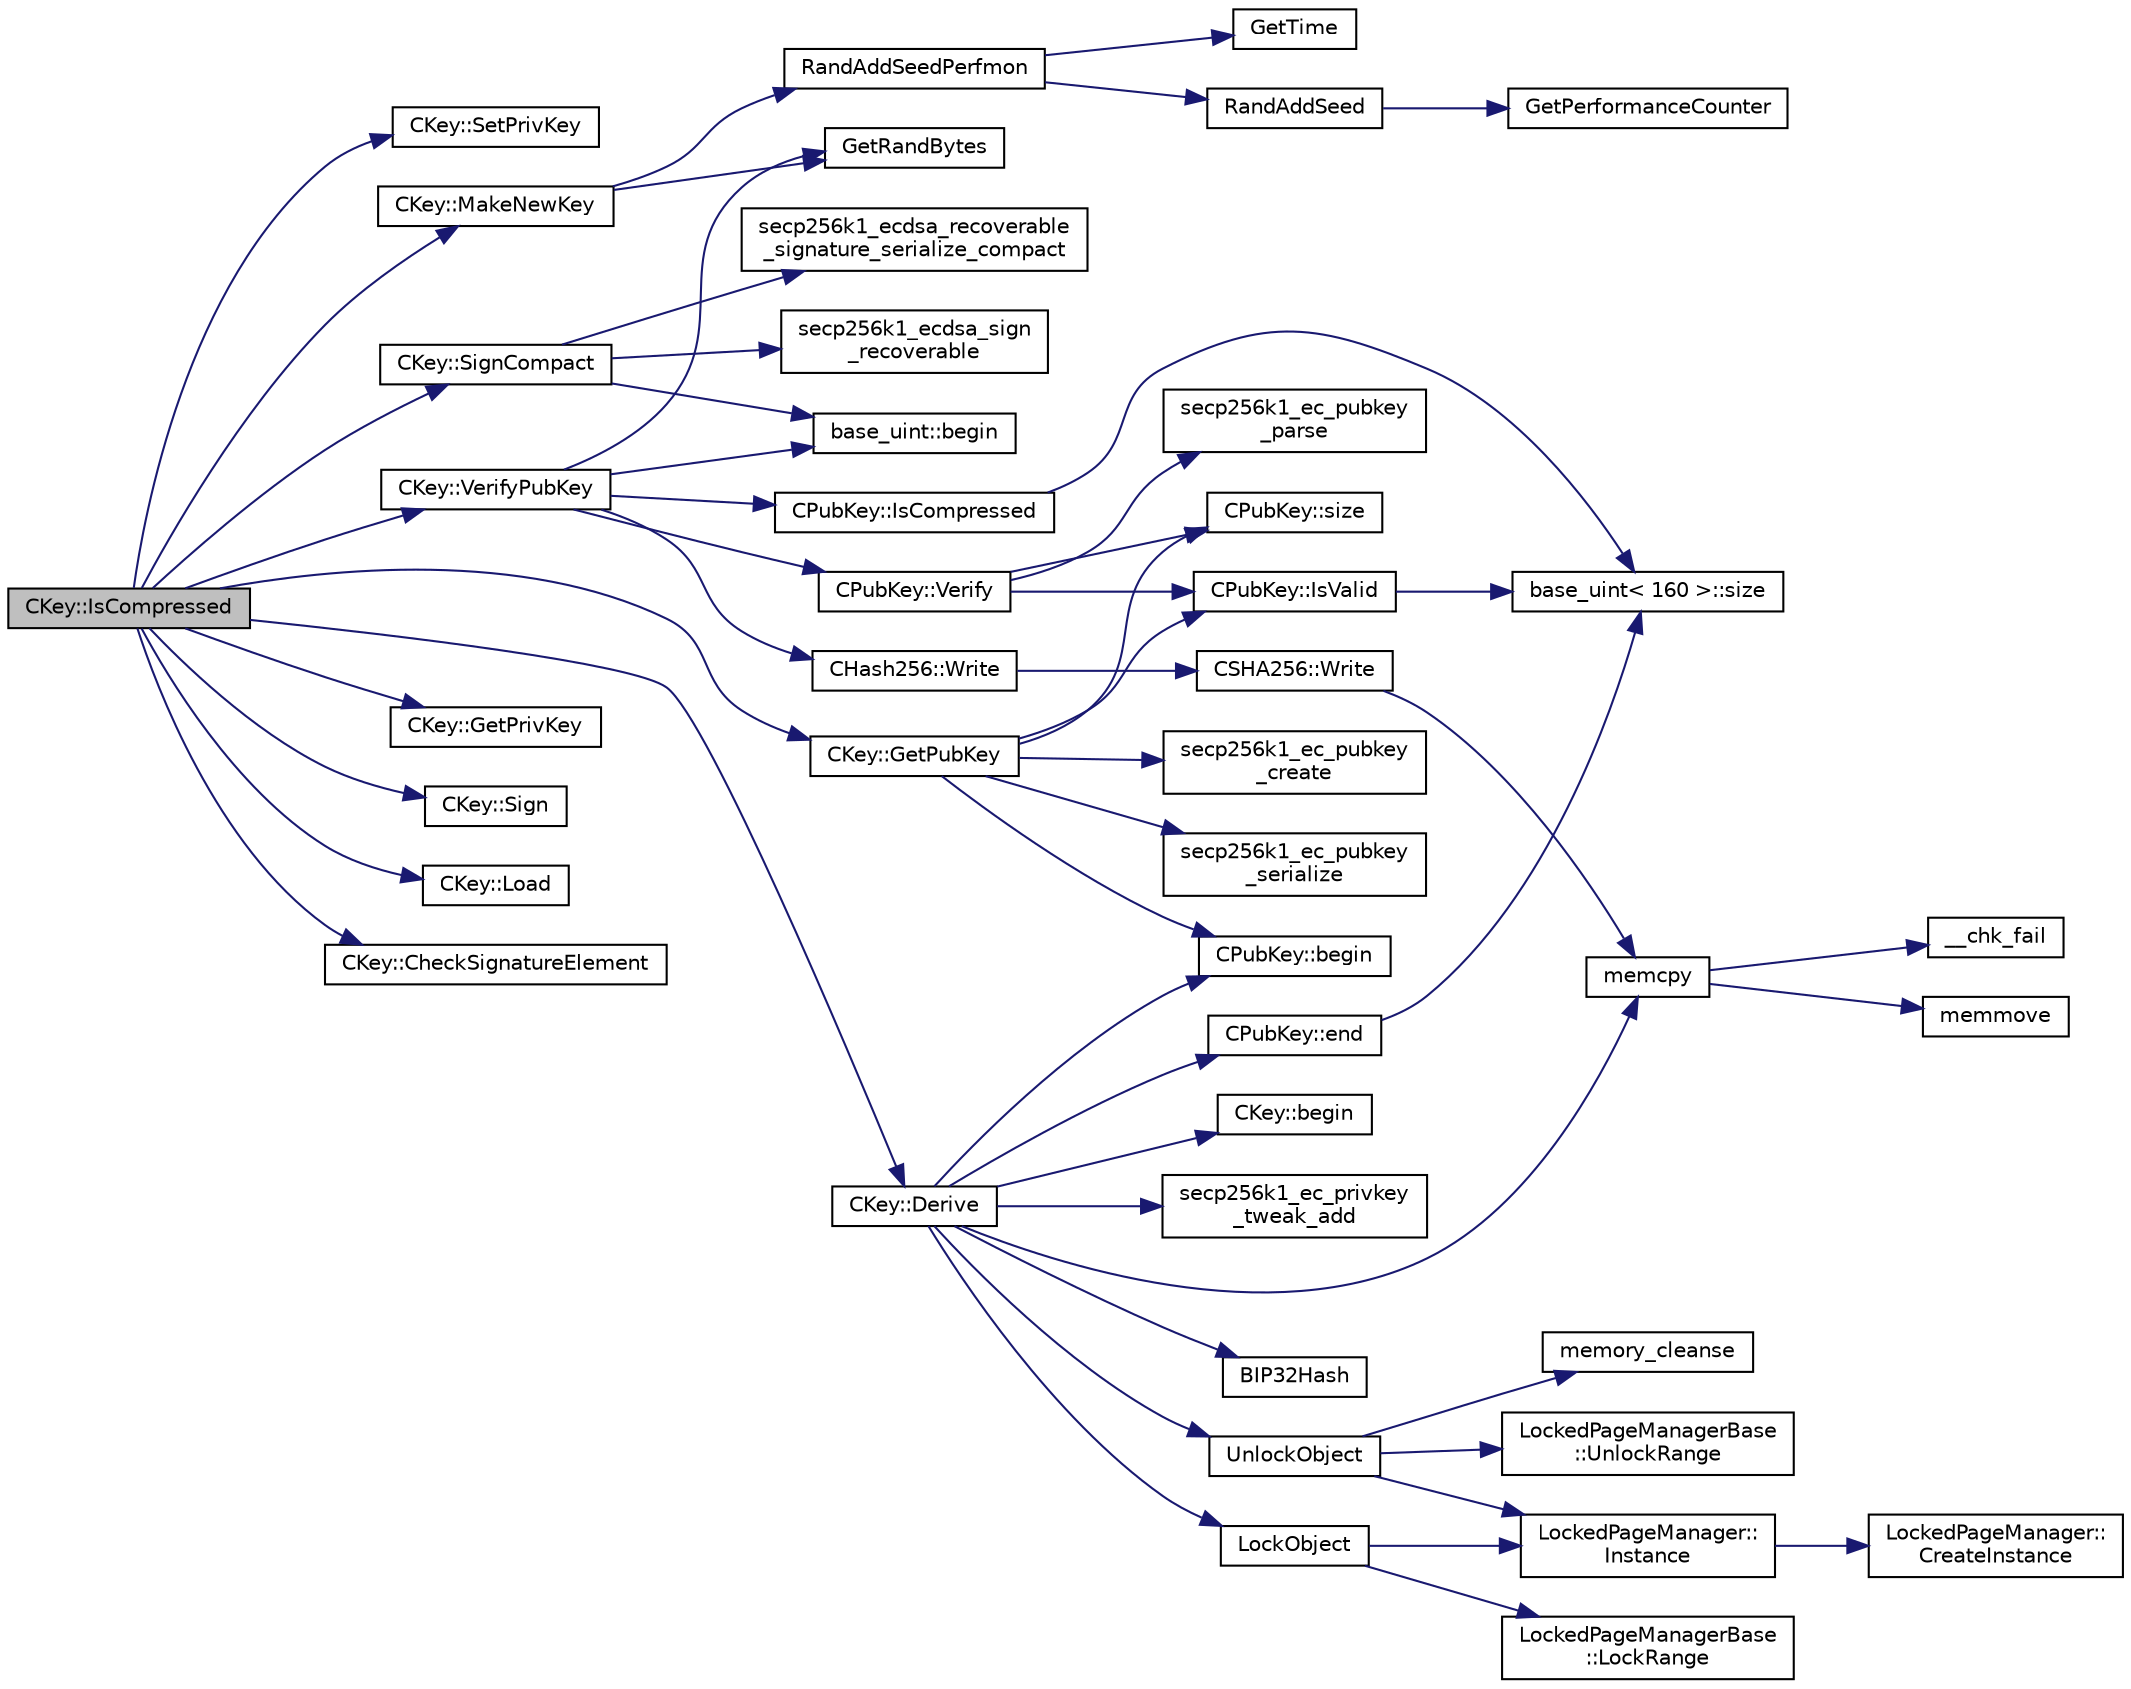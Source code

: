 digraph "CKey::IsCompressed"
{
  edge [fontname="Helvetica",fontsize="10",labelfontname="Helvetica",labelfontsize="10"];
  node [fontname="Helvetica",fontsize="10",shape=record];
  rankdir="LR";
  Node205 [label="CKey::IsCompressed",height=0.2,width=0.4,color="black", fillcolor="grey75", style="filled", fontcolor="black"];
  Node205 -> Node206 [color="midnightblue",fontsize="10",style="solid",fontname="Helvetica"];
  Node206 [label="CKey::SetPrivKey",height=0.2,width=0.4,color="black", fillcolor="white", style="filled",URL="$d2/d63/class_c_key.html#aa62c082c9037565fce02b457cc335e7b"];
  Node205 -> Node207 [color="midnightblue",fontsize="10",style="solid",fontname="Helvetica"];
  Node207 [label="CKey::MakeNewKey",height=0.2,width=0.4,color="black", fillcolor="white", style="filled",URL="$d2/d63/class_c_key.html#a9d12ed9d297e4286250fd7ea6b59e1a5"];
  Node207 -> Node208 [color="midnightblue",fontsize="10",style="solid",fontname="Helvetica"];
  Node208 [label="RandAddSeedPerfmon",height=0.2,width=0.4,color="black", fillcolor="white", style="filled",URL="$df/d2d/util_8cpp.html#a786af12a87491f8dc24351d93b9833b6"];
  Node208 -> Node209 [color="midnightblue",fontsize="10",style="solid",fontname="Helvetica"];
  Node209 [label="RandAddSeed",height=0.2,width=0.4,color="black", fillcolor="white", style="filled",URL="$df/d2d/util_8cpp.html#ab699fbdf803610a4e2060fd87787f7e0"];
  Node209 -> Node210 [color="midnightblue",fontsize="10",style="solid",fontname="Helvetica"];
  Node210 [label="GetPerformanceCounter",height=0.2,width=0.4,color="black", fillcolor="white", style="filled",URL="$d8/d3c/util_8h.html#acd4d9988b9bb3f31fddf72a34b2bc37f"];
  Node208 -> Node211 [color="midnightblue",fontsize="10",style="solid",fontname="Helvetica"];
  Node211 [label="GetTime",height=0.2,width=0.4,color="black", fillcolor="white", style="filled",URL="$df/d2d/util_8cpp.html#a46fac5fba8ba905b5f9acb364f5d8c6f"];
  Node207 -> Node212 [color="midnightblue",fontsize="10",style="solid",fontname="Helvetica"];
  Node212 [label="GetRandBytes",height=0.2,width=0.4,color="black", fillcolor="white", style="filled",URL="$df/d2d/util_8cpp.html#acf52c2aa8213c7b15e26594a2264ed8a"];
  Node205 -> Node213 [color="midnightblue",fontsize="10",style="solid",fontname="Helvetica"];
  Node213 [label="CKey::GetPrivKey",height=0.2,width=0.4,color="black", fillcolor="white", style="filled",URL="$d2/d63/class_c_key.html#a91b6ecf71cc16e0b05ce79ec9276e729"];
  Node205 -> Node214 [color="midnightblue",fontsize="10",style="solid",fontname="Helvetica"];
  Node214 [label="CKey::GetPubKey",height=0.2,width=0.4,color="black", fillcolor="white", style="filled",URL="$d2/d63/class_c_key.html#aa1085c59603a62db6ec776300f250337"];
  Node214 -> Node215 [color="midnightblue",fontsize="10",style="solid",fontname="Helvetica"];
  Node215 [label="secp256k1_ec_pubkey\l_create",height=0.2,width=0.4,color="black", fillcolor="white", style="filled",URL="$d7/dd3/secp256k1_8h.html#a7438071aa8a6dc4697abe4f4659f2161",tooltip="Compute the public key for a secret key. "];
  Node214 -> Node216 [color="midnightblue",fontsize="10",style="solid",fontname="Helvetica"];
  Node216 [label="secp256k1_ec_pubkey\l_serialize",height=0.2,width=0.4,color="black", fillcolor="white", style="filled",URL="$d7/dd3/secp256k1_8h.html#a34977bf00322e510e881160c421836d7",tooltip="Serialize a pubkey object into a serialized byte sequence. "];
  Node214 -> Node217 [color="midnightblue",fontsize="10",style="solid",fontname="Helvetica"];
  Node217 [label="CPubKey::begin",height=0.2,width=0.4,color="black", fillcolor="white", style="filled",URL="$da/d4e/class_c_pub_key.html#a859ab9909d68092d6d4fc739237ab358"];
  Node214 -> Node218 [color="midnightblue",fontsize="10",style="solid",fontname="Helvetica"];
  Node218 [label="CPubKey::size",height=0.2,width=0.4,color="black", fillcolor="white", style="filled",URL="$da/d4e/class_c_pub_key.html#a6bb28fcf0a5f799c69f5b7269363b309"];
  Node214 -> Node219 [color="midnightblue",fontsize="10",style="solid",fontname="Helvetica"];
  Node219 [label="CPubKey::IsValid",height=0.2,width=0.4,color="black", fillcolor="white", style="filled",URL="$da/d4e/class_c_pub_key.html#a4fa94293cf8577fd039b9a133f6c7f30"];
  Node219 -> Node220 [color="midnightblue",fontsize="10",style="solid",fontname="Helvetica"];
  Node220 [label="base_uint\< 160 \>::size",height=0.2,width=0.4,color="black", fillcolor="white", style="filled",URL="$da/df7/classbase__uint.html#a1f49b034e686269601ea89b0319b8004"];
  Node205 -> Node221 [color="midnightblue",fontsize="10",style="solid",fontname="Helvetica"];
  Node221 [label="CKey::Sign",height=0.2,width=0.4,color="black", fillcolor="white", style="filled",URL="$d2/d63/class_c_key.html#aa9b184a4a71d3e1a40aab360cf68e86c",tooltip="Create a DER-serialized signature. "];
  Node205 -> Node222 [color="midnightblue",fontsize="10",style="solid",fontname="Helvetica"];
  Node222 [label="CKey::SignCompact",height=0.2,width=0.4,color="black", fillcolor="white", style="filled",URL="$d2/d63/class_c_key.html#afe77d80889aa68e92e6882e75424cfb8"];
  Node222 -> Node223 [color="midnightblue",fontsize="10",style="solid",fontname="Helvetica"];
  Node223 [label="secp256k1_ecdsa_sign\l_recoverable",height=0.2,width=0.4,color="black", fillcolor="white", style="filled",URL="$d9/d84/secp256k1__recovery_8h.html#a1b1f4423a232f681e90e5f9d28f3d148",tooltip="Create a recoverable ECDSA signature. "];
  Node222 -> Node224 [color="midnightblue",fontsize="10",style="solid",fontname="Helvetica"];
  Node224 [label="base_uint::begin",height=0.2,width=0.4,color="black", fillcolor="white", style="filled",URL="$da/df7/classbase__uint.html#aaa32054bf4e8fbb31d54a75f6065174d"];
  Node222 -> Node225 [color="midnightblue",fontsize="10",style="solid",fontname="Helvetica"];
  Node225 [label="secp256k1_ecdsa_recoverable\l_signature_serialize_compact",height=0.2,width=0.4,color="black", fillcolor="white", style="filled",URL="$d9/d84/secp256k1__recovery_8h.html#a12f08c89ceb61949c6a4ec6eb2511185",tooltip="Serialize an ECDSA signature in compact format (64 bytes + recovery id). "];
  Node205 -> Node226 [color="midnightblue",fontsize="10",style="solid",fontname="Helvetica"];
  Node226 [label="CKey::Derive",height=0.2,width=0.4,color="black", fillcolor="white", style="filled",URL="$d2/d63/class_c_key.html#a5166e6f49c17c3ad47ac0fa89305307b"];
  Node226 -> Node227 [color="midnightblue",fontsize="10",style="solid",fontname="Helvetica"];
  Node227 [label="LockObject",height=0.2,width=0.4,color="black", fillcolor="white", style="filled",URL="$da/dfb/allocators_8h.html#ab73cc3988a03bed966c0c2bb191a8d2a"];
  Node227 -> Node228 [color="midnightblue",fontsize="10",style="solid",fontname="Helvetica"];
  Node228 [label="LockedPageManager::\lInstance",height=0.2,width=0.4,color="black", fillcolor="white", style="filled",URL="$da/d1c/class_locked_page_manager.html#ac9b1d42d240dba4714a35fff970b6dde"];
  Node228 -> Node229 [color="midnightblue",fontsize="10",style="solid",fontname="Helvetica"];
  Node229 [label="LockedPageManager::\lCreateInstance",height=0.2,width=0.4,color="black", fillcolor="white", style="filled",URL="$da/d1c/class_locked_page_manager.html#a3933ba60669b1c1b0ef03222637257e7"];
  Node227 -> Node230 [color="midnightblue",fontsize="10",style="solid",fontname="Helvetica"];
  Node230 [label="LockedPageManagerBase\l::LockRange",height=0.2,width=0.4,color="black", fillcolor="white", style="filled",URL="$df/d71/class_locked_page_manager_base.html#ae24ac08899505b892d451404133fa494"];
  Node226 -> Node217 [color="midnightblue",fontsize="10",style="solid",fontname="Helvetica"];
  Node226 -> Node231 [color="midnightblue",fontsize="10",style="solid",fontname="Helvetica"];
  Node231 [label="CPubKey::end",height=0.2,width=0.4,color="black", fillcolor="white", style="filled",URL="$da/d4e/class_c_pub_key.html#a1d6fb1ec2b45fb229f549215d6a23dbc"];
  Node231 -> Node220 [color="midnightblue",fontsize="10",style="solid",fontname="Helvetica"];
  Node226 -> Node232 [color="midnightblue",fontsize="10",style="solid",fontname="Helvetica"];
  Node232 [label="BIP32Hash",height=0.2,width=0.4,color="black", fillcolor="white", style="filled",URL="$da/de5/hash_8cpp.html#af81a4d88d7eaba27c63313aec22b01a4"];
  Node226 -> Node233 [color="midnightblue",fontsize="10",style="solid",fontname="Helvetica"];
  Node233 [label="memcpy",height=0.2,width=0.4,color="black", fillcolor="white", style="filled",URL="$d5/d9f/glibc__compat_8cpp.html#a0f46826ab0466591e136db24394923cf"];
  Node233 -> Node234 [color="midnightblue",fontsize="10",style="solid",fontname="Helvetica"];
  Node234 [label="memmove",height=0.2,width=0.4,color="black", fillcolor="white", style="filled",URL="$d5/d9f/glibc__compat_8cpp.html#a9778d49e9029dd75bc53ecbbf9f5e9a1"];
  Node233 -> Node235 [color="midnightblue",fontsize="10",style="solid",fontname="Helvetica"];
  Node235 [label="__chk_fail",height=0.2,width=0.4,color="black", fillcolor="white", style="filled",URL="$d5/d9f/glibc__compat_8cpp.html#a424ac71631da5ada2976630ff67051d1"];
  Node226 -> Node236 [color="midnightblue",fontsize="10",style="solid",fontname="Helvetica"];
  Node236 [label="CKey::begin",height=0.2,width=0.4,color="black", fillcolor="white", style="filled",URL="$d2/d63/class_c_key.html#ab8dee0ad9d933304a22284ee40040847"];
  Node226 -> Node237 [color="midnightblue",fontsize="10",style="solid",fontname="Helvetica"];
  Node237 [label="secp256k1_ec_privkey\l_tweak_add",height=0.2,width=0.4,color="black", fillcolor="white", style="filled",URL="$d7/dd3/secp256k1_8h.html#a0f9125cd8c970342ec5118f7bfacc0c5",tooltip="Tweak a private key by adding tweak to it. "];
  Node226 -> Node238 [color="midnightblue",fontsize="10",style="solid",fontname="Helvetica"];
  Node238 [label="UnlockObject",height=0.2,width=0.4,color="black", fillcolor="white", style="filled",URL="$da/dfb/allocators_8h.html#a49577b8da0ecffd2fbc222896283004c"];
  Node238 -> Node239 [color="midnightblue",fontsize="10",style="solid",fontname="Helvetica"];
  Node239 [label="memory_cleanse",height=0.2,width=0.4,color="black", fillcolor="white", style="filled",URL="$da/d37/cleanse_8cpp.html#a5a4afb85dd16ecc1f6019c782db78663"];
  Node238 -> Node228 [color="midnightblue",fontsize="10",style="solid",fontname="Helvetica"];
  Node238 -> Node240 [color="midnightblue",fontsize="10",style="solid",fontname="Helvetica"];
  Node240 [label="LockedPageManagerBase\l::UnlockRange",height=0.2,width=0.4,color="black", fillcolor="white", style="filled",URL="$df/d71/class_locked_page_manager_base.html#a34bcf7b9120295ed178fe9545ed229af"];
  Node205 -> Node241 [color="midnightblue",fontsize="10",style="solid",fontname="Helvetica"];
  Node241 [label="CKey::VerifyPubKey",height=0.2,width=0.4,color="black", fillcolor="white", style="filled",URL="$d2/d63/class_c_key.html#ac53425b8d0f89067bce781c485101b20",tooltip="Verify thoroughly whether a private key and a public key match. "];
  Node241 -> Node242 [color="midnightblue",fontsize="10",style="solid",fontname="Helvetica"];
  Node242 [label="CPubKey::IsCompressed",height=0.2,width=0.4,color="black", fillcolor="white", style="filled",URL="$da/d4e/class_c_pub_key.html#a25f8b70340ad20ddab0f80ec4cee9396"];
  Node242 -> Node220 [color="midnightblue",fontsize="10",style="solid",fontname="Helvetica"];
  Node241 -> Node212 [color="midnightblue",fontsize="10",style="solid",fontname="Helvetica"];
  Node241 -> Node243 [color="midnightblue",fontsize="10",style="solid",fontname="Helvetica"];
  Node243 [label="CHash256::Write",height=0.2,width=0.4,color="black", fillcolor="white", style="filled",URL="$d4/dec/class_c_hash256.html#a9cc25033c6435cb28e2e8e377c949a7a"];
  Node243 -> Node244 [color="midnightblue",fontsize="10",style="solid",fontname="Helvetica"];
  Node244 [label="CSHA256::Write",height=0.2,width=0.4,color="black", fillcolor="white", style="filled",URL="$d7/d2e/class_c_s_h_a256.html#a9d7de520a562655da85349372820c883"];
  Node244 -> Node233 [color="midnightblue",fontsize="10",style="solid",fontname="Helvetica"];
  Node241 -> Node224 [color="midnightblue",fontsize="10",style="solid",fontname="Helvetica"];
  Node241 -> Node245 [color="midnightblue",fontsize="10",style="solid",fontname="Helvetica"];
  Node245 [label="CPubKey::Verify",height=0.2,width=0.4,color="black", fillcolor="white", style="filled",URL="$da/d4e/class_c_pub_key.html#a5b3fef213b227394ca9d0a1e3baa957e"];
  Node245 -> Node219 [color="midnightblue",fontsize="10",style="solid",fontname="Helvetica"];
  Node245 -> Node246 [color="midnightblue",fontsize="10",style="solid",fontname="Helvetica"];
  Node246 [label="secp256k1_ec_pubkey\l_parse",height=0.2,width=0.4,color="black", fillcolor="white", style="filled",URL="$d7/dd3/secp256k1_8h.html#a4e5dc8952c9a7e791376505ef2023ca1",tooltip="Parse a variable-length public key into the pubkey object. "];
  Node245 -> Node218 [color="midnightblue",fontsize="10",style="solid",fontname="Helvetica"];
  Node205 -> Node247 [color="midnightblue",fontsize="10",style="solid",fontname="Helvetica"];
  Node247 [label="CKey::Load",height=0.2,width=0.4,color="black", fillcolor="white", style="filled",URL="$d2/d63/class_c_key.html#a141751588f8bfe5f1b6fc27f4e64b63f"];
  Node205 -> Node248 [color="midnightblue",fontsize="10",style="solid",fontname="Helvetica"];
  Node248 [label="CKey::CheckSignatureElement",height=0.2,width=0.4,color="black", fillcolor="white", style="filled",URL="$d2/d63/class_c_key.html#a625c363d9adfbd4dda22f3a67a898cf4"];
}
